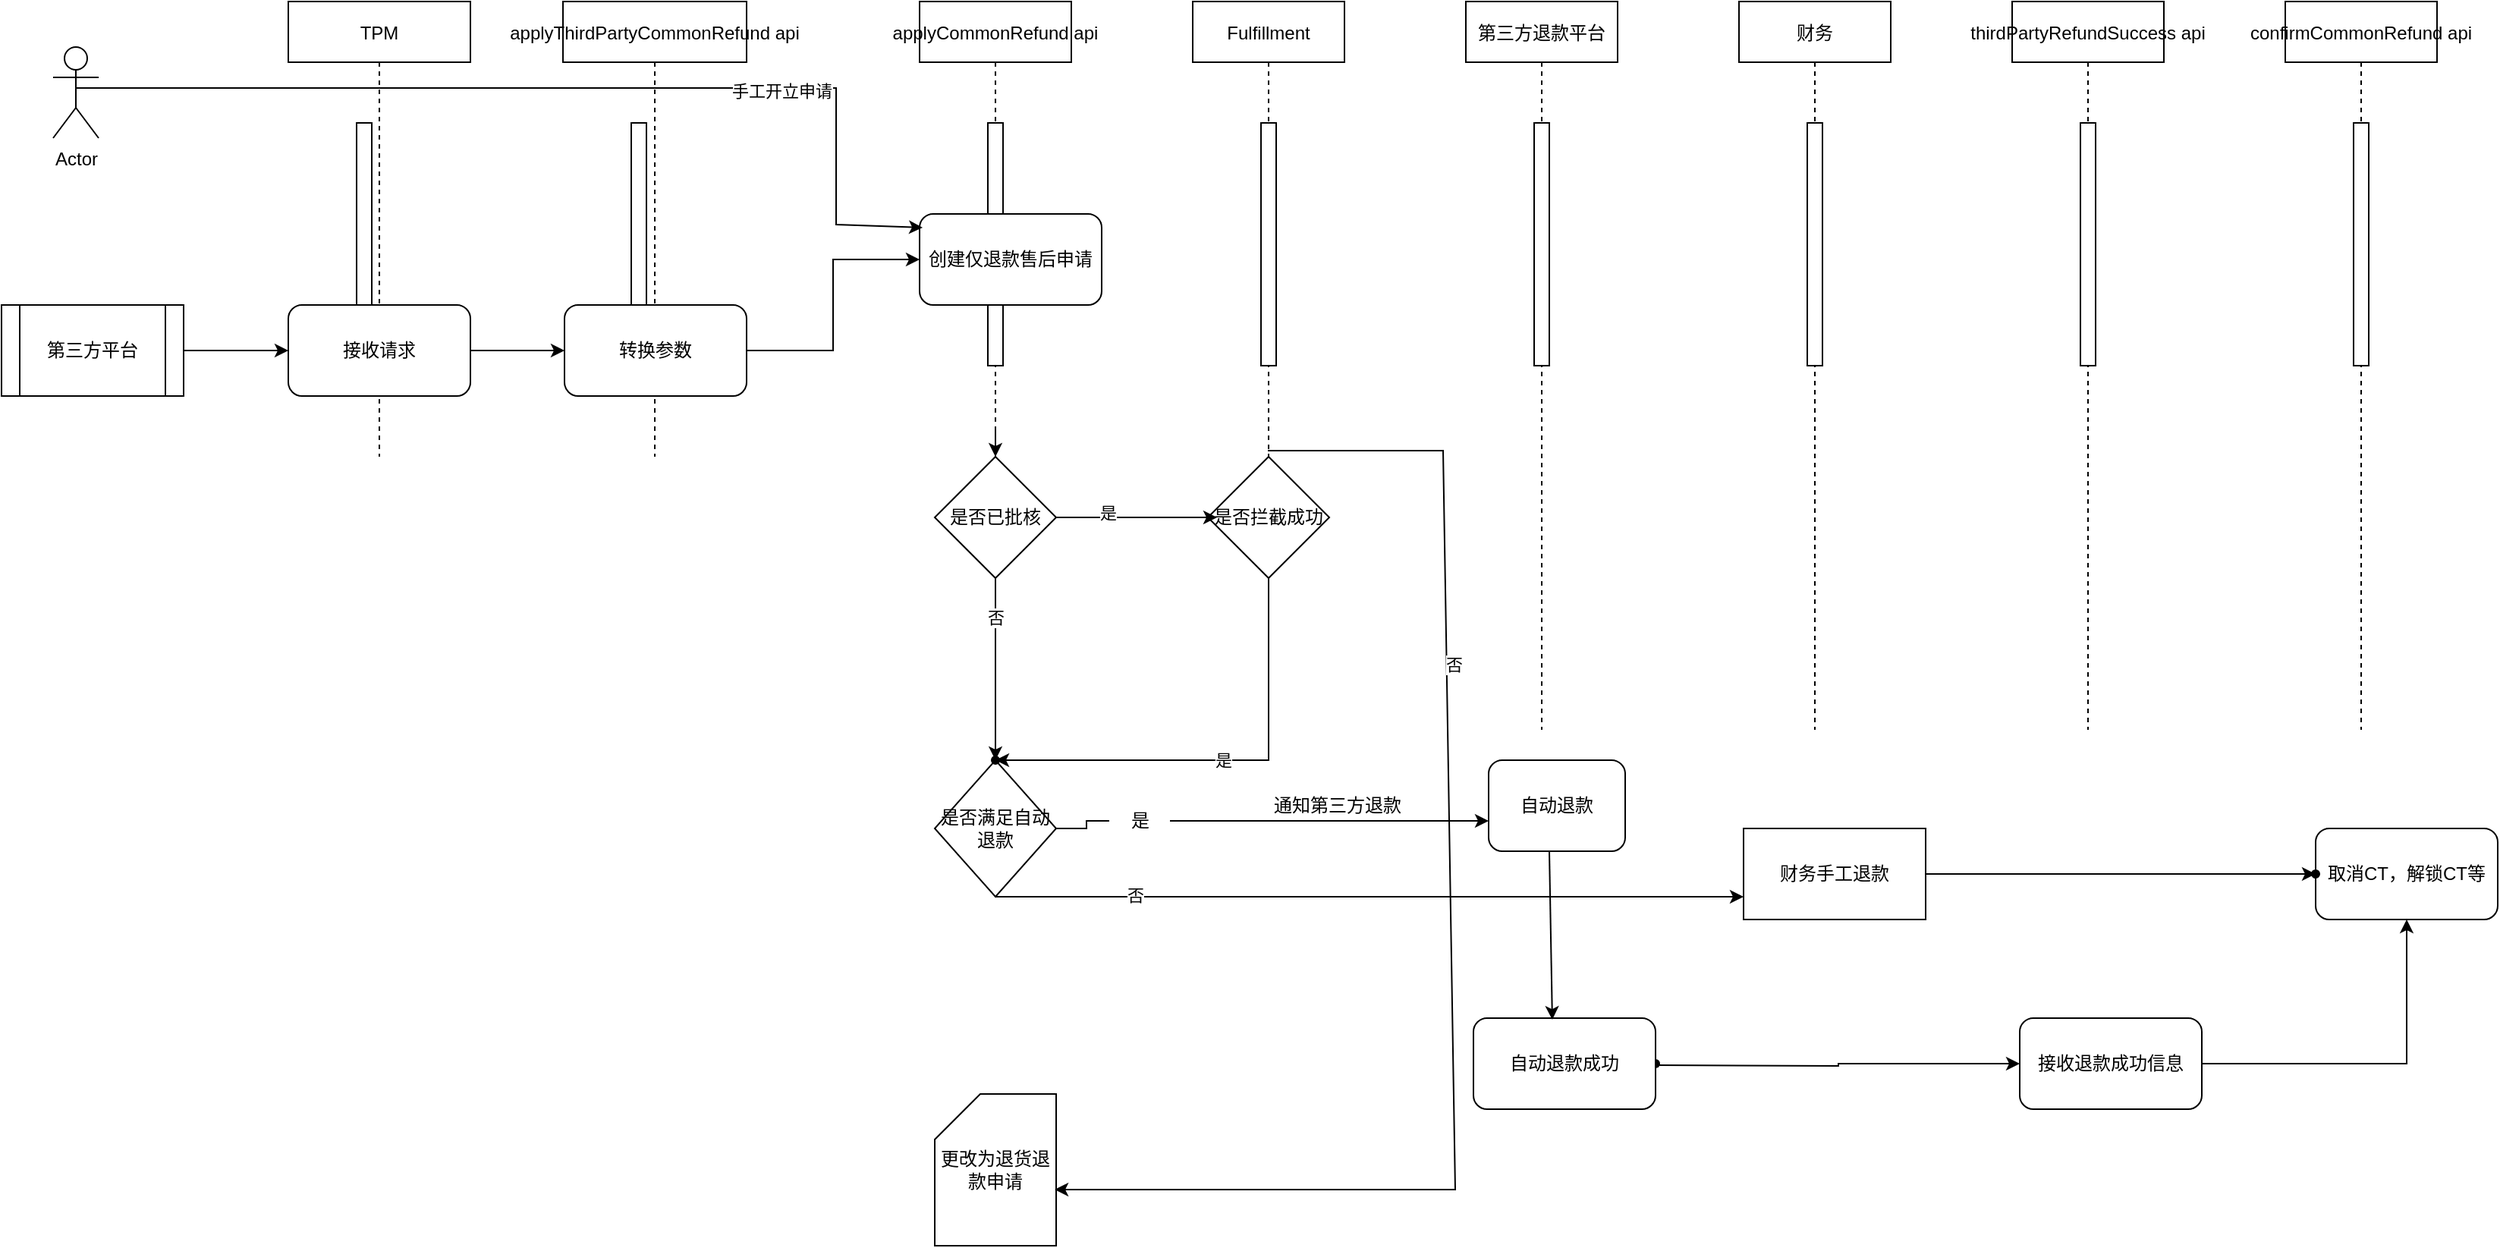 <mxfile version="20.5.1" type="github">
  <diagram id="kgpKYQtTHZ0yAKxKKP6v" name="Page-1">
    <mxGraphModel dx="2272" dy="764" grid="1" gridSize="10" guides="1" tooltips="1" connect="1" arrows="1" fold="1" page="1" pageScale="1" pageWidth="850" pageHeight="1100" math="0" shadow="0">
      <root>
        <mxCell id="0" />
        <mxCell id="1" parent="0" />
        <mxCell id="pmX6JI21QYYrcLzVGX5t-22" value="" style="edgeStyle=orthogonalEdgeStyle;rounded=0;orthogonalLoop=1;jettySize=auto;html=1;" edge="1" parent="1" source="3nuBFxr9cyL0pnOWT2aG-5" target="pmX6JI21QYYrcLzVGX5t-21">
          <mxGeometry relative="1" as="geometry" />
        </mxCell>
        <mxCell id="3nuBFxr9cyL0pnOWT2aG-5" value="applyCommonRefund api" style="shape=umlLifeline;perimeter=lifelinePerimeter;container=1;collapsible=0;recursiveResize=0;rounded=0;shadow=0;strokeWidth=1;" parent="1" vertex="1">
          <mxGeometry x="235" y="80" width="100" height="300" as="geometry" />
        </mxCell>
        <mxCell id="3nuBFxr9cyL0pnOWT2aG-6" value="" style="points=[];perimeter=orthogonalPerimeter;rounded=0;shadow=0;strokeWidth=1;" parent="3nuBFxr9cyL0pnOWT2aG-5" vertex="1">
          <mxGeometry x="45" y="80" width="10" height="160" as="geometry" />
        </mxCell>
        <mxCell id="pmX6JI21QYYrcLzVGX5t-162" value="创建仅退款售后申请" style="rounded=1;whiteSpace=wrap;html=1;" vertex="1" parent="3nuBFxr9cyL0pnOWT2aG-5">
          <mxGeometry y="140" width="120" height="60" as="geometry" />
        </mxCell>
        <mxCell id="pmX6JI21QYYrcLzVGX5t-1" value="Fulfillment" style="shape=umlLifeline;perimeter=lifelinePerimeter;container=1;collapsible=0;recursiveResize=0;rounded=0;shadow=0;strokeWidth=1;" vertex="1" parent="1">
          <mxGeometry x="415" y="80" width="100" height="480" as="geometry" />
        </mxCell>
        <mxCell id="pmX6JI21QYYrcLzVGX5t-2" value="" style="points=[];perimeter=orthogonalPerimeter;rounded=0;shadow=0;strokeWidth=1;" vertex="1" parent="pmX6JI21QYYrcLzVGX5t-1">
          <mxGeometry x="45" y="80" width="10" height="160" as="geometry" />
        </mxCell>
        <mxCell id="pmX6JI21QYYrcLzVGX5t-68" value="" style="shape=waypoint;sketch=0;size=6;pointerEvents=1;points=[];fillColor=default;resizable=0;rotatable=0;perimeter=centerPerimeter;snapToPoint=1;rounded=0;shadow=0;strokeWidth=1;" vertex="1" parent="pmX6JI21QYYrcLzVGX5t-1">
          <mxGeometry x="5" y="320" width="40" height="40" as="geometry" />
        </mxCell>
        <mxCell id="pmX6JI21QYYrcLzVGX5t-52" value="是否拦截成功" style="rhombus;whiteSpace=wrap;html=1;sketch=0;rounded=0;shadow=0;strokeWidth=1;" vertex="1" parent="pmX6JI21QYYrcLzVGX5t-1">
          <mxGeometry x="10" y="300" width="80" height="80" as="geometry" />
        </mxCell>
        <mxCell id="pmX6JI21QYYrcLzVGX5t-4" value="第三方退款平台" style="shape=umlLifeline;perimeter=lifelinePerimeter;container=1;collapsible=0;recursiveResize=0;rounded=0;shadow=0;strokeWidth=1;" vertex="1" parent="1">
          <mxGeometry x="595" y="80" width="100" height="480" as="geometry" />
        </mxCell>
        <mxCell id="pmX6JI21QYYrcLzVGX5t-5" value="" style="points=[];perimeter=orthogonalPerimeter;rounded=0;shadow=0;strokeWidth=1;" vertex="1" parent="pmX6JI21QYYrcLzVGX5t-4">
          <mxGeometry x="45" y="80" width="10" height="160" as="geometry" />
        </mxCell>
        <mxCell id="pmX6JI21QYYrcLzVGX5t-11" value="Actor" style="shape=umlActor;verticalLabelPosition=bottom;verticalAlign=top;html=1;outlineConnect=0;" vertex="1" parent="1">
          <mxGeometry x="-336" y="110" width="30" height="60" as="geometry" />
        </mxCell>
        <mxCell id="pmX6JI21QYYrcLzVGX5t-17" value="" style="endArrow=classic;html=1;rounded=0;exitX=0.5;exitY=0.5;exitDx=0;exitDy=0;exitPerimeter=0;entryX=0.017;entryY=0.15;entryDx=0;entryDy=0;entryPerimeter=0;" edge="1" parent="1" target="pmX6JI21QYYrcLzVGX5t-162">
          <mxGeometry width="50" height="50" relative="1" as="geometry">
            <mxPoint x="-321" y="137" as="sourcePoint" />
            <mxPoint x="235" y="232" as="targetPoint" />
            <Array as="points">
              <mxPoint x="180" y="137" />
              <mxPoint x="180" y="227" />
            </Array>
          </mxGeometry>
        </mxCell>
        <mxCell id="pmX6JI21QYYrcLzVGX5t-166" value="手工开立申请" style="edgeLabel;html=1;align=center;verticalAlign=middle;resizable=0;points=[];" vertex="1" connectable="0" parent="pmX6JI21QYYrcLzVGX5t-17">
          <mxGeometry x="0.435" y="-2" relative="1" as="geometry">
            <mxPoint as="offset" />
          </mxGeometry>
        </mxCell>
        <mxCell id="pmX6JI21QYYrcLzVGX5t-69" value="" style="edgeStyle=orthogonalEdgeStyle;rounded=0;orthogonalLoop=1;jettySize=auto;html=1;" edge="1" parent="1">
          <mxGeometry relative="1" as="geometry">
            <mxPoint x="316" y="420" as="sourcePoint" />
            <mxPoint x="431" y="420" as="targetPoint" />
          </mxGeometry>
        </mxCell>
        <mxCell id="pmX6JI21QYYrcLzVGX5t-72" value="是" style="edgeLabel;html=1;align=center;verticalAlign=middle;resizable=0;points=[];" vertex="1" connectable="0" parent="pmX6JI21QYYrcLzVGX5t-69">
          <mxGeometry x="-0.252" y="3" relative="1" as="geometry">
            <mxPoint as="offset" />
          </mxGeometry>
        </mxCell>
        <mxCell id="pmX6JI21QYYrcLzVGX5t-21" value="是否已批核" style="rhombus;whiteSpace=wrap;html=1;rounded=0;shadow=0;strokeWidth=1;" vertex="1" parent="1">
          <mxGeometry x="245" y="380" width="80" height="80" as="geometry" />
        </mxCell>
        <mxCell id="pmX6JI21QYYrcLzVGX5t-101" value="" style="edgeStyle=orthogonalEdgeStyle;rounded=0;orthogonalLoop=1;jettySize=auto;html=1;startArrow=none;entryX=0;entryY=0.667;entryDx=0;entryDy=0;entryPerimeter=0;" edge="1" parent="1" source="pmX6JI21QYYrcLzVGX5t-115" target="pmX6JI21QYYrcLzVGX5t-136">
          <mxGeometry relative="1" as="geometry">
            <mxPoint x="640" y="620" as="targetPoint" />
          </mxGeometry>
        </mxCell>
        <mxCell id="pmX6JI21QYYrcLzVGX5t-66" value="是否满足自动退款" style="rhombus;whiteSpace=wrap;html=1;sketch=0;rounded=0;shadow=0;strokeWidth=1;" vertex="1" parent="1">
          <mxGeometry x="245" y="580" width="80" height="90" as="geometry" />
        </mxCell>
        <mxCell id="pmX6JI21QYYrcLzVGX5t-70" value="" style="shape=waypoint;sketch=0;size=6;pointerEvents=1;points=[];fillColor=default;resizable=0;rotatable=0;perimeter=centerPerimeter;snapToPoint=1;rounded=0;shadow=0;strokeWidth=1;" vertex="1" parent="1">
          <mxGeometry x="265" y="560" width="40" height="40" as="geometry" />
        </mxCell>
        <mxCell id="pmX6JI21QYYrcLzVGX5t-82" value="财务" style="shape=umlLifeline;perimeter=lifelinePerimeter;container=1;collapsible=0;recursiveResize=0;rounded=0;shadow=0;strokeWidth=1;" vertex="1" parent="1">
          <mxGeometry x="775" y="80" width="100" height="480" as="geometry" />
        </mxCell>
        <mxCell id="pmX6JI21QYYrcLzVGX5t-83" value="" style="points=[];perimeter=orthogonalPerimeter;rounded=0;shadow=0;strokeWidth=1;" vertex="1" parent="pmX6JI21QYYrcLzVGX5t-82">
          <mxGeometry x="45" y="80" width="10" height="160" as="geometry" />
        </mxCell>
        <mxCell id="pmX6JI21QYYrcLzVGX5t-85" value="thirdPartyRefundSuccess api" style="shape=umlLifeline;perimeter=lifelinePerimeter;container=1;collapsible=0;recursiveResize=0;rounded=0;shadow=0;strokeWidth=1;" vertex="1" parent="1">
          <mxGeometry x="955" y="80" width="100" height="480" as="geometry" />
        </mxCell>
        <mxCell id="pmX6JI21QYYrcLzVGX5t-86" value="" style="points=[];perimeter=orthogonalPerimeter;rounded=0;shadow=0;strokeWidth=1;" vertex="1" parent="pmX6JI21QYYrcLzVGX5t-85">
          <mxGeometry x="45" y="80" width="10" height="160" as="geometry" />
        </mxCell>
        <mxCell id="pmX6JI21QYYrcLzVGX5t-102" value="通知第三方退款" style="text;html=1;align=center;verticalAlign=middle;resizable=0;points=[];autosize=1;strokeColor=none;fillColor=none;" vertex="1" parent="1">
          <mxGeometry x="455" y="595" width="110" height="30" as="geometry" />
        </mxCell>
        <mxCell id="pmX6JI21QYYrcLzVGX5t-109" value="" style="shape=waypoint;sketch=0;size=6;pointerEvents=1;points=[];fillColor=default;resizable=0;rotatable=0;perimeter=centerPerimeter;snapToPoint=1;rounded=0;shadow=0;strokeWidth=1;" vertex="1" parent="1">
          <mxGeometry x="265" y="860" width="40" height="40" as="geometry" />
        </mxCell>
        <mxCell id="pmX6JI21QYYrcLzVGX5t-114" value="" style="endArrow=classic;html=1;rounded=0;exitX=0.5;exitY=1;exitDx=0;exitDy=0;entryX=0;entryY=0.75;entryDx=0;entryDy=0;" edge="1" parent="1" source="pmX6JI21QYYrcLzVGX5t-66" target="pmX6JI21QYYrcLzVGX5t-133">
          <mxGeometry width="50" height="50" relative="1" as="geometry">
            <mxPoint x="288" y="665" as="sourcePoint" />
            <mxPoint x="770" y="660" as="targetPoint" />
          </mxGeometry>
        </mxCell>
        <mxCell id="pmX6JI21QYYrcLzVGX5t-118" value="否" style="edgeLabel;html=1;align=center;verticalAlign=middle;resizable=0;points=[];" vertex="1" connectable="0" parent="pmX6JI21QYYrcLzVGX5t-114">
          <mxGeometry x="-0.626" y="1" relative="1" as="geometry">
            <mxPoint as="offset" />
          </mxGeometry>
        </mxCell>
        <mxCell id="pmX6JI21QYYrcLzVGX5t-115" value="是" style="text;html=1;align=center;verticalAlign=middle;resizable=0;points=[];autosize=1;strokeColor=none;fillColor=none;" vertex="1" parent="1">
          <mxGeometry x="360" y="605" width="40" height="30" as="geometry" />
        </mxCell>
        <mxCell id="pmX6JI21QYYrcLzVGX5t-117" value="" style="edgeStyle=orthogonalEdgeStyle;rounded=0;orthogonalLoop=1;jettySize=auto;html=1;endArrow=none;" edge="1" parent="1" source="pmX6JI21QYYrcLzVGX5t-66" target="pmX6JI21QYYrcLzVGX5t-115">
          <mxGeometry relative="1" as="geometry">
            <mxPoint x="325" y="620" as="sourcePoint" />
            <mxPoint x="640" y="620" as="targetPoint" />
          </mxGeometry>
        </mxCell>
        <mxCell id="pmX6JI21QYYrcLzVGX5t-121" value="是" style="endArrow=classic;html=1;rounded=0;exitX=0.5;exitY=1;exitDx=0;exitDy=0;entryX=0.525;entryY=0.45;entryDx=0;entryDy=0;entryPerimeter=0;" edge="1" parent="1" source="pmX6JI21QYYrcLzVGX5t-52" target="pmX6JI21QYYrcLzVGX5t-70">
          <mxGeometry width="50" height="50" relative="1" as="geometry">
            <mxPoint x="470" y="460" as="sourcePoint" />
            <mxPoint x="279" y="480" as="targetPoint" />
            <Array as="points">
              <mxPoint x="465" y="580" />
            </Array>
          </mxGeometry>
        </mxCell>
        <mxCell id="pmX6JI21QYYrcLzVGX5t-123" value="更改为退货退款申请" style="shape=card;whiteSpace=wrap;html=1;" vertex="1" parent="1">
          <mxGeometry x="245" y="800" width="80" height="100" as="geometry" />
        </mxCell>
        <mxCell id="pmX6JI21QYYrcLzVGX5t-124" value="" style="endArrow=classic;html=1;rounded=0;exitX=0.5;exitY=1;exitDx=0;exitDy=0;entryX=0.575;entryY=0.375;entryDx=0;entryDy=0;entryPerimeter=0;" edge="1" parent="1" source="pmX6JI21QYYrcLzVGX5t-21" target="pmX6JI21QYYrcLzVGX5t-70">
          <mxGeometry width="50" height="50" relative="1" as="geometry">
            <mxPoint x="290" y="470" as="sourcePoint" />
            <mxPoint x="660" y="360" as="targetPoint" />
          </mxGeometry>
        </mxCell>
        <mxCell id="pmX6JI21QYYrcLzVGX5t-125" value="否" style="edgeLabel;html=1;align=center;verticalAlign=middle;resizable=0;points=[];" vertex="1" connectable="0" parent="pmX6JI21QYYrcLzVGX5t-124">
          <mxGeometry x="-0.567" relative="1" as="geometry">
            <mxPoint as="offset" />
          </mxGeometry>
        </mxCell>
        <mxCell id="pmX6JI21QYYrcLzVGX5t-126" value="confirmCommonRefund api" style="shape=umlLifeline;perimeter=lifelinePerimeter;container=1;collapsible=0;recursiveResize=0;rounded=0;shadow=0;strokeWidth=1;" vertex="1" parent="1">
          <mxGeometry x="1135" y="80" width="100" height="480" as="geometry" />
        </mxCell>
        <mxCell id="pmX6JI21QYYrcLzVGX5t-127" value="" style="points=[];perimeter=orthogonalPerimeter;rounded=0;shadow=0;strokeWidth=1;" vertex="1" parent="pmX6JI21QYYrcLzVGX5t-126">
          <mxGeometry x="45" y="80" width="10" height="160" as="geometry" />
        </mxCell>
        <mxCell id="pmX6JI21QYYrcLzVGX5t-132" value="" style="edgeStyle=orthogonalEdgeStyle;rounded=0;orthogonalLoop=1;jettySize=auto;html=1;entryX=0;entryY=0.5;entryDx=0;entryDy=0;" edge="1" parent="1" target="pmX6JI21QYYrcLzVGX5t-140">
          <mxGeometry relative="1" as="geometry">
            <mxPoint x="720" y="781" as="sourcePoint" />
            <mxPoint x="1000" y="781" as="targetPoint" />
          </mxGeometry>
        </mxCell>
        <mxCell id="pmX6JI21QYYrcLzVGX5t-129" value="" style="shape=waypoint;sketch=0;size=6;pointerEvents=1;points=[];fillColor=default;resizable=0;rotatable=0;perimeter=centerPerimeter;snapToPoint=1;rounded=0;shadow=0;strokeWidth=1;" vertex="1" parent="1">
          <mxGeometry x="700" y="760" width="40" height="40" as="geometry" />
        </mxCell>
        <mxCell id="pmX6JI21QYYrcLzVGX5t-144" value="" style="edgeStyle=orthogonalEdgeStyle;rounded=0;orthogonalLoop=1;jettySize=auto;html=1;" edge="1" parent="1" source="pmX6JI21QYYrcLzVGX5t-133" target="pmX6JI21QYYrcLzVGX5t-143">
          <mxGeometry relative="1" as="geometry" />
        </mxCell>
        <mxCell id="pmX6JI21QYYrcLzVGX5t-133" value="财务手工退款" style="whiteSpace=wrap;html=1;" vertex="1" parent="1">
          <mxGeometry x="778" y="625" width="120" height="60" as="geometry" />
        </mxCell>
        <mxCell id="pmX6JI21QYYrcLzVGX5t-134" value="" style="shape=waypoint;sketch=0;size=6;pointerEvents=1;points=[];fillColor=default;resizable=0;rotatable=0;perimeter=centerPerimeter;snapToPoint=1;" vertex="1" parent="1">
          <mxGeometry x="1170" y="625" width="40" height="40" as="geometry" />
        </mxCell>
        <mxCell id="pmX6JI21QYYrcLzVGX5t-136" value="自动退款" style="rounded=1;whiteSpace=wrap;html=1;" vertex="1" parent="1">
          <mxGeometry x="610" y="580" width="90" height="60" as="geometry" />
        </mxCell>
        <mxCell id="pmX6JI21QYYrcLzVGX5t-138" value="自动退款成功" style="rounded=1;whiteSpace=wrap;html=1;" vertex="1" parent="1">
          <mxGeometry x="600" y="750" width="120" height="60" as="geometry" />
        </mxCell>
        <mxCell id="pmX6JI21QYYrcLzVGX5t-139" value="" style="endArrow=classic;html=1;rounded=0;entryX=0.433;entryY=0.017;entryDx=0;entryDy=0;entryPerimeter=0;" edge="1" parent="1" target="pmX6JI21QYYrcLzVGX5t-138">
          <mxGeometry width="50" height="50" relative="1" as="geometry">
            <mxPoint x="650" y="640" as="sourcePoint" />
            <mxPoint x="700" y="590" as="targetPoint" />
          </mxGeometry>
        </mxCell>
        <mxCell id="pmX6JI21QYYrcLzVGX5t-142" value="" style="edgeStyle=orthogonalEdgeStyle;rounded=0;orthogonalLoop=1;jettySize=auto;html=1;" edge="1" parent="1" source="pmX6JI21QYYrcLzVGX5t-140" target="pmX6JI21QYYrcLzVGX5t-141">
          <mxGeometry relative="1" as="geometry" />
        </mxCell>
        <mxCell id="pmX6JI21QYYrcLzVGX5t-140" value="接收退款成功信息" style="rounded=1;whiteSpace=wrap;html=1;" vertex="1" parent="1">
          <mxGeometry x="960" y="750" width="120" height="60" as="geometry" />
        </mxCell>
        <mxCell id="pmX6JI21QYYrcLzVGX5t-141" value="取消CT，解锁CT等" style="rounded=1;whiteSpace=wrap;html=1;" vertex="1" parent="1">
          <mxGeometry x="1155" y="625" width="120" height="60" as="geometry" />
        </mxCell>
        <mxCell id="pmX6JI21QYYrcLzVGX5t-143" value="" style="shape=waypoint;sketch=0;size=6;pointerEvents=1;points=[];fillColor=default;resizable=0;rotatable=0;perimeter=centerPerimeter;snapToPoint=1;" vertex="1" parent="1">
          <mxGeometry x="1135" y="635" width="40" height="40" as="geometry" />
        </mxCell>
        <mxCell id="pmX6JI21QYYrcLzVGX5t-147" value="applyThirdPartyCommonRefund api" style="shape=umlLifeline;perimeter=lifelinePerimeter;container=1;collapsible=0;recursiveResize=0;rounded=0;shadow=0;strokeWidth=1;" vertex="1" parent="1">
          <mxGeometry y="80" width="121" height="300" as="geometry" />
        </mxCell>
        <mxCell id="pmX6JI21QYYrcLzVGX5t-148" value="" style="points=[];perimeter=orthogonalPerimeter;rounded=0;shadow=0;strokeWidth=1;" vertex="1" parent="pmX6JI21QYYrcLzVGX5t-147">
          <mxGeometry x="45" y="80" width="10" height="160" as="geometry" />
        </mxCell>
        <mxCell id="pmX6JI21QYYrcLzVGX5t-159" value="转换参数" style="rounded=1;whiteSpace=wrap;html=1;" vertex="1" parent="pmX6JI21QYYrcLzVGX5t-147">
          <mxGeometry x="1" y="200" width="120" height="60" as="geometry" />
        </mxCell>
        <mxCell id="pmX6JI21QYYrcLzVGX5t-150" value="TPM" style="shape=umlLifeline;perimeter=lifelinePerimeter;container=1;collapsible=0;recursiveResize=0;rounded=0;shadow=0;strokeWidth=1;" vertex="1" parent="1">
          <mxGeometry x="-181" y="80" width="120" height="300" as="geometry" />
        </mxCell>
        <mxCell id="pmX6JI21QYYrcLzVGX5t-151" value="" style="points=[];perimeter=orthogonalPerimeter;rounded=0;shadow=0;strokeWidth=1;" vertex="1" parent="pmX6JI21QYYrcLzVGX5t-150">
          <mxGeometry x="45" y="80" width="10" height="160" as="geometry" />
        </mxCell>
        <mxCell id="pmX6JI21QYYrcLzVGX5t-158" value="接收请求" style="rounded=1;whiteSpace=wrap;html=1;" vertex="1" parent="pmX6JI21QYYrcLzVGX5t-150">
          <mxGeometry y="200" width="120" height="60" as="geometry" />
        </mxCell>
        <mxCell id="pmX6JI21QYYrcLzVGX5t-160" value="" style="edgeStyle=orthogonalEdgeStyle;rounded=0;orthogonalLoop=1;jettySize=auto;html=1;" edge="1" parent="1" source="pmX6JI21QYYrcLzVGX5t-155" target="pmX6JI21QYYrcLzVGX5t-158">
          <mxGeometry relative="1" as="geometry" />
        </mxCell>
        <mxCell id="pmX6JI21QYYrcLzVGX5t-155" value="第三方平台" style="shape=process;whiteSpace=wrap;html=1;backgroundOutline=1;" vertex="1" parent="1">
          <mxGeometry x="-370" y="280" width="120" height="60" as="geometry" />
        </mxCell>
        <mxCell id="pmX6JI21QYYrcLzVGX5t-161" value="" style="edgeStyle=orthogonalEdgeStyle;rounded=0;orthogonalLoop=1;jettySize=auto;html=1;" edge="1" parent="1" source="pmX6JI21QYYrcLzVGX5t-158" target="pmX6JI21QYYrcLzVGX5t-159">
          <mxGeometry relative="1" as="geometry" />
        </mxCell>
        <mxCell id="pmX6JI21QYYrcLzVGX5t-163" value="" style="edgeStyle=orthogonalEdgeStyle;rounded=0;orthogonalLoop=1;jettySize=auto;html=1;" edge="1" parent="1" source="pmX6JI21QYYrcLzVGX5t-159" target="pmX6JI21QYYrcLzVGX5t-162">
          <mxGeometry relative="1" as="geometry" />
        </mxCell>
        <mxCell id="pmX6JI21QYYrcLzVGX5t-168" value="" style="endArrow=classic;html=1;rounded=0;entryX=0.988;entryY=0.67;entryDx=0;entryDy=0;entryPerimeter=0;" edge="1" parent="1">
          <mxGeometry width="50" height="50" relative="1" as="geometry">
            <mxPoint x="464.5" y="376" as="sourcePoint" />
            <mxPoint x="324.04" y="863" as="targetPoint" />
            <Array as="points">
              <mxPoint x="580" y="376" />
              <mxPoint x="588" y="863" />
            </Array>
          </mxGeometry>
        </mxCell>
        <mxCell id="pmX6JI21QYYrcLzVGX5t-170" value="否" style="edgeLabel;html=1;align=center;verticalAlign=middle;resizable=0;points=[];" vertex="1" connectable="0" parent="pmX6JI21QYYrcLzVGX5t-168">
          <mxGeometry x="-0.408" y="4" relative="1" as="geometry">
            <mxPoint as="offset" />
          </mxGeometry>
        </mxCell>
      </root>
    </mxGraphModel>
  </diagram>
</mxfile>
